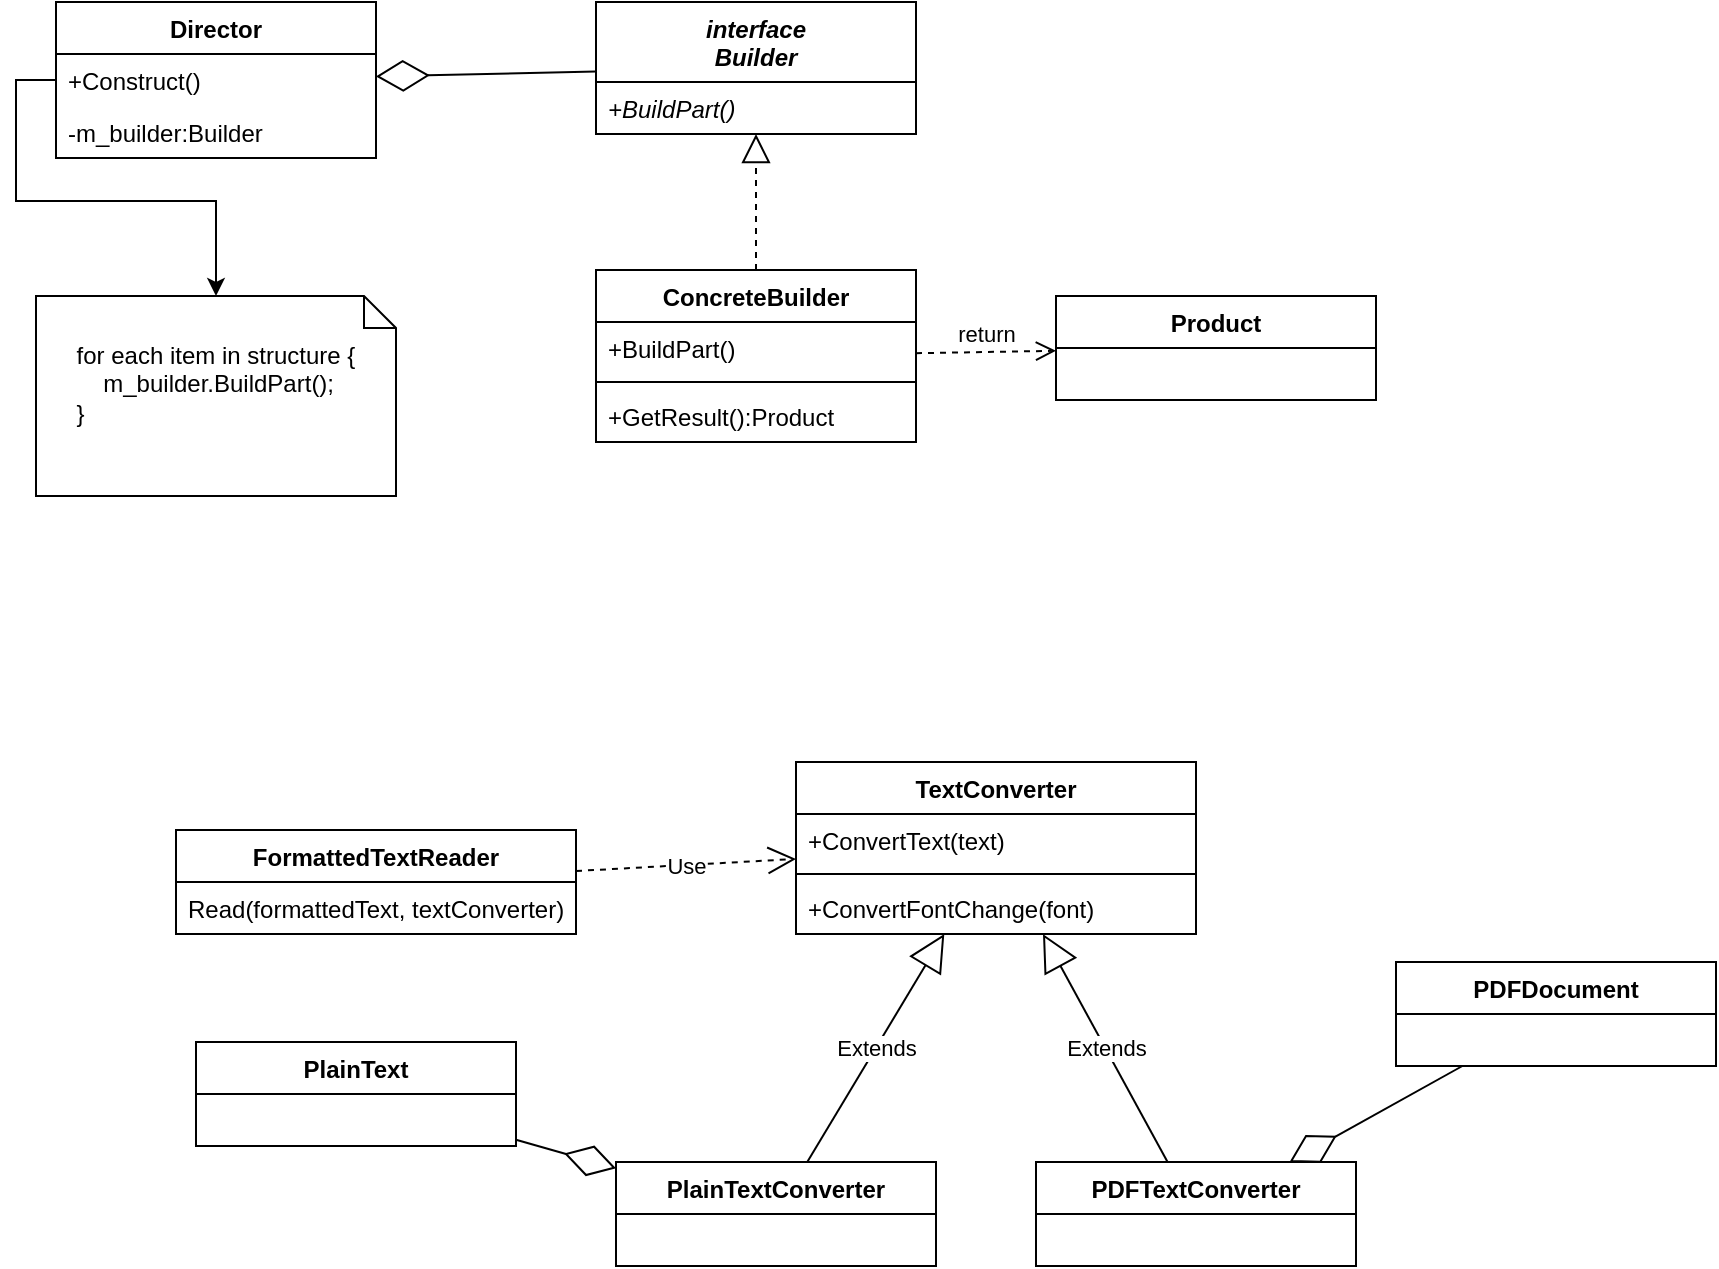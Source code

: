 <mxfile version="13.9.7" type="device"><diagram id="vk9jTQNcjOPRuWUvUUqf" name="Page-1"><mxGraphModel dx="1422" dy="737" grid="1" gridSize="10" guides="1" tooltips="1" connect="1" arrows="1" fold="1" page="1" pageScale="1" pageWidth="827" pageHeight="1169" math="0" shadow="0"><root><mxCell id="0"/><mxCell id="1" parent="0"/><mxCell id="Zp_-QByc-K3sM2NbcFNb-1" value="Director" style="swimlane;fontStyle=1;align=center;verticalAlign=top;childLayout=stackLayout;horizontal=1;startSize=26;horizontalStack=0;resizeParent=1;resizeParentMax=0;resizeLast=0;collapsible=1;marginBottom=0;" vertex="1" parent="1"><mxGeometry x="110" y="140" width="160" height="78" as="geometry"/></mxCell><mxCell id="Zp_-QByc-K3sM2NbcFNb-4" value="+Construct()" style="text;strokeColor=none;fillColor=none;align=left;verticalAlign=top;spacingLeft=4;spacingRight=4;overflow=hidden;rotatable=0;points=[[0,0.5],[1,0.5]];portConstraint=eastwest;" vertex="1" parent="Zp_-QByc-K3sM2NbcFNb-1"><mxGeometry y="26" width="160" height="26" as="geometry"/></mxCell><mxCell id="Zp_-QByc-K3sM2NbcFNb-20" value="-m_builder:Builder" style="text;strokeColor=none;fillColor=none;align=left;verticalAlign=top;spacingLeft=4;spacingRight=4;overflow=hidden;rotatable=0;points=[[0,0.5],[1,0.5]];portConstraint=eastwest;" vertex="1" parent="Zp_-QByc-K3sM2NbcFNb-1"><mxGeometry y="52" width="160" height="26" as="geometry"/></mxCell><mxCell id="Zp_-QByc-K3sM2NbcFNb-5" value="interface&#10;Builder" style="swimlane;fontStyle=3;align=center;verticalAlign=top;childLayout=stackLayout;horizontal=1;startSize=40;horizontalStack=0;resizeParent=1;resizeParentMax=0;resizeLast=0;collapsible=1;marginBottom=0;" vertex="1" parent="1"><mxGeometry x="380" y="140" width="160" height="66" as="geometry"/></mxCell><mxCell id="Zp_-QByc-K3sM2NbcFNb-6" value="+BuildPart()" style="text;strokeColor=none;fillColor=none;align=left;verticalAlign=top;spacingLeft=4;spacingRight=4;overflow=hidden;rotatable=0;points=[[0,0.5],[1,0.5]];portConstraint=eastwest;fontStyle=2" vertex="1" parent="Zp_-QByc-K3sM2NbcFNb-5"><mxGeometry y="40" width="160" height="26" as="geometry"/></mxCell><mxCell id="Zp_-QByc-K3sM2NbcFNb-9" value="" style="endArrow=diamondThin;endFill=0;endSize=24;html=1;" edge="1" parent="1" source="Zp_-QByc-K3sM2NbcFNb-5" target="Zp_-QByc-K3sM2NbcFNb-1"><mxGeometry width="160" relative="1" as="geometry"><mxPoint x="190" y="350" as="sourcePoint"/><mxPoint x="350" y="350" as="targetPoint"/></mxGeometry></mxCell><mxCell id="Zp_-QByc-K3sM2NbcFNb-10" value="ConcreteBuilder" style="swimlane;fontStyle=1;align=center;verticalAlign=top;childLayout=stackLayout;horizontal=1;startSize=26;horizontalStack=0;resizeParent=1;resizeParentMax=0;resizeLast=0;collapsible=1;marginBottom=0;" vertex="1" parent="1"><mxGeometry x="380" y="274" width="160" height="86" as="geometry"/></mxCell><mxCell id="Zp_-QByc-K3sM2NbcFNb-11" value="+BuildPart()" style="text;strokeColor=none;fillColor=none;align=left;verticalAlign=top;spacingLeft=4;spacingRight=4;overflow=hidden;rotatable=0;points=[[0,0.5],[1,0.5]];portConstraint=eastwest;" vertex="1" parent="Zp_-QByc-K3sM2NbcFNb-10"><mxGeometry y="26" width="160" height="26" as="geometry"/></mxCell><mxCell id="Zp_-QByc-K3sM2NbcFNb-22" value="" style="line;strokeWidth=1;fillColor=none;align=left;verticalAlign=middle;spacingTop=-1;spacingLeft=3;spacingRight=3;rotatable=0;labelPosition=right;points=[];portConstraint=eastwest;" vertex="1" parent="Zp_-QByc-K3sM2NbcFNb-10"><mxGeometry y="52" width="160" height="8" as="geometry"/></mxCell><mxCell id="Zp_-QByc-K3sM2NbcFNb-14" value="+GetResult():Product" style="text;strokeColor=none;fillColor=none;align=left;verticalAlign=top;spacingLeft=4;spacingRight=4;overflow=hidden;rotatable=0;points=[[0,0.5],[1,0.5]];portConstraint=eastwest;" vertex="1" parent="Zp_-QByc-K3sM2NbcFNb-10"><mxGeometry y="60" width="160" height="26" as="geometry"/></mxCell><mxCell id="Zp_-QByc-K3sM2NbcFNb-15" value="" style="endArrow=block;dashed=1;endFill=0;endSize=12;html=1;" edge="1" parent="1" source="Zp_-QByc-K3sM2NbcFNb-10" target="Zp_-QByc-K3sM2NbcFNb-5"><mxGeometry width="160" relative="1" as="geometry"><mxPoint x="210" y="270" as="sourcePoint"/><mxPoint x="370" y="270" as="targetPoint"/></mxGeometry></mxCell><mxCell id="Zp_-QByc-K3sM2NbcFNb-16" value="Product" style="swimlane;fontStyle=1;align=center;verticalAlign=top;childLayout=stackLayout;horizontal=1;startSize=26;horizontalStack=0;resizeParent=1;resizeParentMax=0;resizeLast=0;collapsible=1;marginBottom=0;" vertex="1" parent="1"><mxGeometry x="610" y="287" width="160" height="52" as="geometry"/></mxCell><mxCell id="Zp_-QByc-K3sM2NbcFNb-21" value="return" style="html=1;verticalAlign=bottom;endArrow=open;dashed=1;endSize=8;" edge="1" parent="1" source="Zp_-QByc-K3sM2NbcFNb-10" target="Zp_-QByc-K3sM2NbcFNb-16"><mxGeometry relative="1" as="geometry"><mxPoint x="240" y="390" as="sourcePoint"/><mxPoint x="160" y="390" as="targetPoint"/></mxGeometry></mxCell><mxCell id="Zp_-QByc-K3sM2NbcFNb-23" value="&lt;div style=&quot;text-align: left&quot;&gt;&lt;span&gt;for each item in structure {&lt;/span&gt;&lt;/div&gt;&lt;div style=&quot;text-align: left&quot;&gt;&lt;span&gt;&amp;nbsp; &amp;nbsp; m_builder.BuildPart();&lt;/span&gt;&lt;/div&gt;&lt;div style=&quot;text-align: left&quot;&gt;&lt;span&gt;}&lt;/span&gt;&lt;/div&gt;" style="shape=note2;boundedLbl=1;whiteSpace=wrap;html=1;size=16;verticalAlign=top;align=center;" vertex="1" parent="1"><mxGeometry x="100" y="287" width="180" height="100" as="geometry"/></mxCell><mxCell id="Zp_-QByc-K3sM2NbcFNb-24" style="edgeStyle=orthogonalEdgeStyle;rounded=0;orthogonalLoop=1;jettySize=auto;html=1;" edge="1" parent="1" source="Zp_-QByc-K3sM2NbcFNb-4" target="Zp_-QByc-K3sM2NbcFNb-23"><mxGeometry relative="1" as="geometry"/></mxCell><mxCell id="Zp_-QByc-K3sM2NbcFNb-25" value="FormattedTextReader" style="swimlane;fontStyle=1;align=center;verticalAlign=top;childLayout=stackLayout;horizontal=1;startSize=26;horizontalStack=0;resizeParent=1;resizeParentMax=0;resizeLast=0;collapsible=1;marginBottom=0;" vertex="1" parent="1"><mxGeometry x="170" y="554" width="200" height="52" as="geometry"/></mxCell><mxCell id="Zp_-QByc-K3sM2NbcFNb-26" value="Read(formattedText, textConverter)" style="text;strokeColor=none;fillColor=none;align=left;verticalAlign=top;spacingLeft=4;spacingRight=4;overflow=hidden;rotatable=0;points=[[0,0.5],[1,0.5]];portConstraint=eastwest;" vertex="1" parent="Zp_-QByc-K3sM2NbcFNb-25"><mxGeometry y="26" width="200" height="26" as="geometry"/></mxCell><mxCell id="Zp_-QByc-K3sM2NbcFNb-29" value="TextConverter" style="swimlane;fontStyle=1;align=center;verticalAlign=top;childLayout=stackLayout;horizontal=1;startSize=26;horizontalStack=0;resizeParent=1;resizeParentMax=0;resizeLast=0;collapsible=1;marginBottom=0;" vertex="1" parent="1"><mxGeometry x="480" y="520" width="200" height="86" as="geometry"/></mxCell><mxCell id="Zp_-QByc-K3sM2NbcFNb-30" value="+ConvertText(text)" style="text;strokeColor=none;fillColor=none;align=left;verticalAlign=top;spacingLeft=4;spacingRight=4;overflow=hidden;rotatable=0;points=[[0,0.5],[1,0.5]];portConstraint=eastwest;" vertex="1" parent="Zp_-QByc-K3sM2NbcFNb-29"><mxGeometry y="26" width="200" height="26" as="geometry"/></mxCell><mxCell id="Zp_-QByc-K3sM2NbcFNb-31" value="" style="line;strokeWidth=1;fillColor=none;align=left;verticalAlign=middle;spacingTop=-1;spacingLeft=3;spacingRight=3;rotatable=0;labelPosition=right;points=[];portConstraint=eastwest;" vertex="1" parent="Zp_-QByc-K3sM2NbcFNb-29"><mxGeometry y="52" width="200" height="8" as="geometry"/></mxCell><mxCell id="Zp_-QByc-K3sM2NbcFNb-32" value="+ConvertFontChange(font)" style="text;strokeColor=none;fillColor=none;align=left;verticalAlign=top;spacingLeft=4;spacingRight=4;overflow=hidden;rotatable=0;points=[[0,0.5],[1,0.5]];portConstraint=eastwest;" vertex="1" parent="Zp_-QByc-K3sM2NbcFNb-29"><mxGeometry y="60" width="200" height="26" as="geometry"/></mxCell><mxCell id="Zp_-QByc-K3sM2NbcFNb-35" value="PlainTextConverter" style="swimlane;fontStyle=1;align=center;verticalAlign=top;childLayout=stackLayout;horizontal=1;startSize=26;horizontalStack=0;resizeParent=1;resizeParentMax=0;resizeLast=0;collapsible=1;marginBottom=0;" vertex="1" parent="1"><mxGeometry x="390" y="720" width="160" height="52" as="geometry"/></mxCell><mxCell id="Zp_-QByc-K3sM2NbcFNb-39" value="PDFTextConverter" style="swimlane;fontStyle=1;align=center;verticalAlign=top;childLayout=stackLayout;horizontal=1;startSize=26;horizontalStack=0;resizeParent=1;resizeParentMax=0;resizeLast=0;collapsible=1;marginBottom=0;" vertex="1" parent="1"><mxGeometry x="600" y="720" width="160" height="52" as="geometry"/></mxCell><mxCell id="Zp_-QByc-K3sM2NbcFNb-43" value="Extends" style="endArrow=block;endSize=16;endFill=0;html=1;" edge="1" parent="1" source="Zp_-QByc-K3sM2NbcFNb-35" target="Zp_-QByc-K3sM2NbcFNb-29"><mxGeometry width="160" relative="1" as="geometry"><mxPoint x="410" y="670" as="sourcePoint"/><mxPoint x="570" y="670" as="targetPoint"/></mxGeometry></mxCell><mxCell id="Zp_-QByc-K3sM2NbcFNb-44" value="Extends" style="endArrow=block;endSize=16;endFill=0;html=1;" edge="1" parent="1" source="Zp_-QByc-K3sM2NbcFNb-39" target="Zp_-QByc-K3sM2NbcFNb-29"><mxGeometry width="160" relative="1" as="geometry"><mxPoint x="494.819" y="740" as="sourcePoint"/><mxPoint x="565.492" y="616" as="targetPoint"/></mxGeometry></mxCell><mxCell id="Zp_-QByc-K3sM2NbcFNb-45" value="PDFDocument" style="swimlane;fontStyle=1;align=center;verticalAlign=top;childLayout=stackLayout;horizontal=1;startSize=26;horizontalStack=0;resizeParent=1;resizeParentMax=0;resizeLast=0;collapsible=1;marginBottom=0;" vertex="1" parent="1"><mxGeometry x="780" y="620" width="160" height="52" as="geometry"/></mxCell><mxCell id="Zp_-QByc-K3sM2NbcFNb-46" value="" style="endArrow=diamondThin;endFill=0;endSize=24;html=1;" edge="1" parent="1" source="Zp_-QByc-K3sM2NbcFNb-45" target="Zp_-QByc-K3sM2NbcFNb-39"><mxGeometry width="160" relative="1" as="geometry"><mxPoint x="650" y="860" as="sourcePoint"/><mxPoint x="810" y="860" as="targetPoint"/></mxGeometry></mxCell><mxCell id="Zp_-QByc-K3sM2NbcFNb-47" value="PlainText" style="swimlane;fontStyle=1;align=center;verticalAlign=top;childLayout=stackLayout;horizontal=1;startSize=26;horizontalStack=0;resizeParent=1;resizeParentMax=0;resizeLast=0;collapsible=1;marginBottom=0;" vertex="1" parent="1"><mxGeometry x="180" y="660" width="160" height="52" as="geometry"/></mxCell><mxCell id="Zp_-QByc-K3sM2NbcFNb-48" value="" style="endArrow=diamondThin;endFill=0;endSize=24;html=1;" edge="1" parent="1" source="Zp_-QByc-K3sM2NbcFNb-47" target="Zp_-QByc-K3sM2NbcFNb-35"><mxGeometry width="160" relative="1" as="geometry"><mxPoint x="220" y="820" as="sourcePoint"/><mxPoint x="380" y="820" as="targetPoint"/></mxGeometry></mxCell><mxCell id="Zp_-QByc-K3sM2NbcFNb-49" value="Use" style="endArrow=open;endSize=12;dashed=1;html=1;" edge="1" parent="1" source="Zp_-QByc-K3sM2NbcFNb-25" target="Zp_-QByc-K3sM2NbcFNb-29"><mxGeometry width="160" relative="1" as="geometry"><mxPoint x="310" y="610" as="sourcePoint"/><mxPoint x="470" y="610" as="targetPoint"/></mxGeometry></mxCell></root></mxGraphModel></diagram></mxfile>